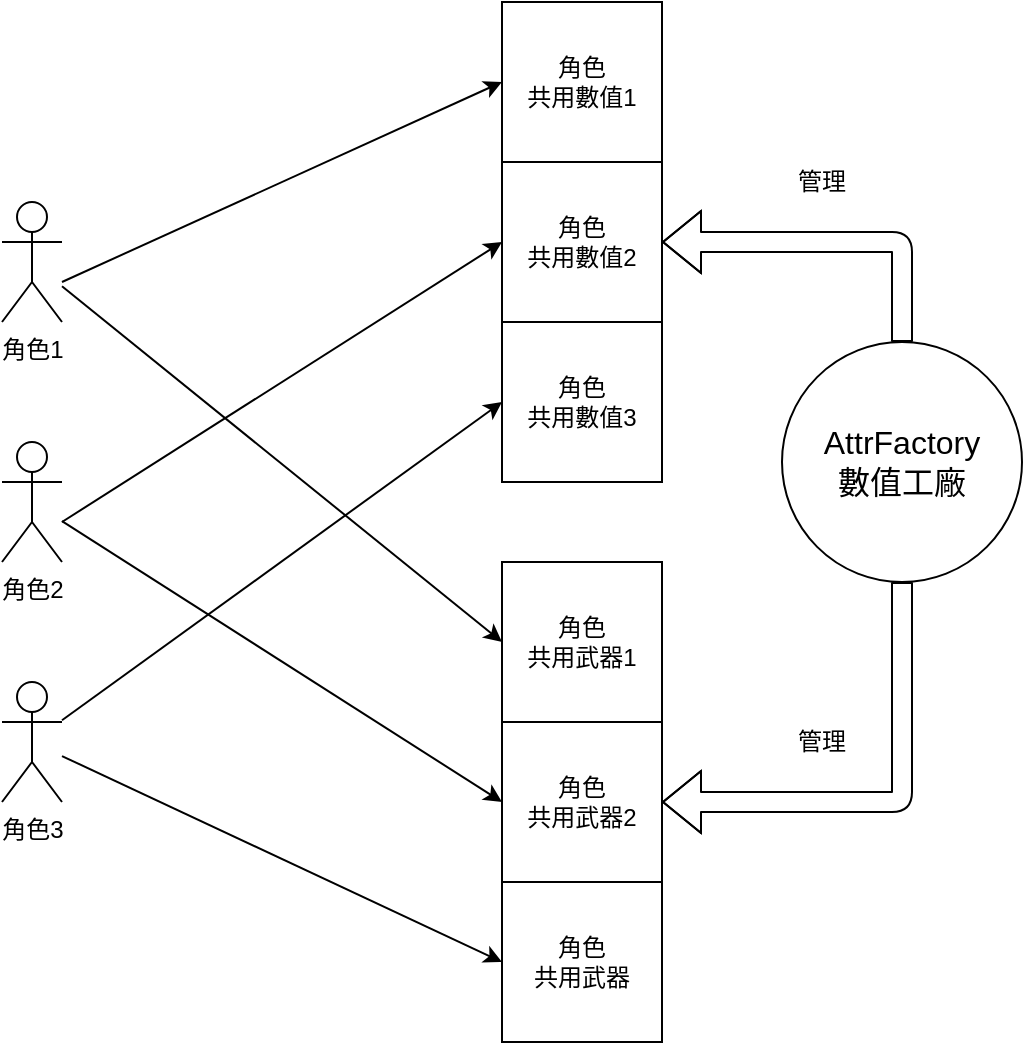 <mxfile version="12.6.5" type="device"><diagram id="39qDAw0J9L8MUMIp6Ssi" name="第1頁"><mxGraphModel dx="1038" dy="607" grid="1" gridSize="10" guides="1" tooltips="1" connect="1" arrows="1" fold="1" page="1" pageScale="1" pageWidth="827" pageHeight="1169" math="0" shadow="0"><root><mxCell id="0"/><mxCell id="1" parent="0"/><mxCell id="Al3FRZHKVVr38EiDJqoG-2" value="&lt;span style=&quot;font-size: medium ; white-space: normal&quot;&gt;AttrFactory&lt;br&gt;數值工廠&lt;br&gt;&lt;/span&gt;" style="ellipse;whiteSpace=wrap;html=1;" vertex="1" parent="1"><mxGeometry x="650" y="220" width="120" height="120" as="geometry"/></mxCell><mxCell id="Al3FRZHKVVr38EiDJqoG-3" value="角色&lt;br&gt;共用數值1" style="whiteSpace=wrap;html=1;aspect=fixed;" vertex="1" parent="1"><mxGeometry x="510" y="50" width="80" height="80" as="geometry"/></mxCell><mxCell id="Al3FRZHKVVr38EiDJqoG-5" value="角色&lt;br&gt;共用數值2" style="whiteSpace=wrap;html=1;aspect=fixed;" vertex="1" parent="1"><mxGeometry x="510" y="130" width="80" height="80" as="geometry"/></mxCell><mxCell id="Al3FRZHKVVr38EiDJqoG-6" value="角色&lt;br&gt;共用數值3" style="whiteSpace=wrap;html=1;aspect=fixed;" vertex="1" parent="1"><mxGeometry x="510" y="210" width="80" height="80" as="geometry"/></mxCell><mxCell id="Al3FRZHKVVr38EiDJqoG-8" value="角色&lt;br&gt;共用武器1" style="whiteSpace=wrap;html=1;aspect=fixed;" vertex="1" parent="1"><mxGeometry x="510" y="330" width="80" height="80" as="geometry"/></mxCell><mxCell id="Al3FRZHKVVr38EiDJqoG-9" value="角色&lt;br&gt;共用武器2" style="whiteSpace=wrap;html=1;aspect=fixed;" vertex="1" parent="1"><mxGeometry x="510" y="410" width="80" height="80" as="geometry"/></mxCell><mxCell id="Al3FRZHKVVr38EiDJqoG-10" value="角色&lt;br&gt;共用武器" style="whiteSpace=wrap;html=1;aspect=fixed;" vertex="1" parent="1"><mxGeometry x="510" y="490" width="80" height="80" as="geometry"/></mxCell><mxCell id="Al3FRZHKVVr38EiDJqoG-11" value="角色1" style="shape=umlActor;verticalLabelPosition=bottom;labelBackgroundColor=#ffffff;verticalAlign=top;html=1;outlineConnect=0;" vertex="1" parent="1"><mxGeometry x="260" y="150" width="30" height="60" as="geometry"/></mxCell><mxCell id="Al3FRZHKVVr38EiDJqoG-12" value="角色2" style="shape=umlActor;verticalLabelPosition=bottom;labelBackgroundColor=#ffffff;verticalAlign=top;html=1;outlineConnect=0;" vertex="1" parent="1"><mxGeometry x="260" y="270" width="30" height="60" as="geometry"/></mxCell><mxCell id="Al3FRZHKVVr38EiDJqoG-13" value="角色3" style="shape=umlActor;verticalLabelPosition=bottom;labelBackgroundColor=#ffffff;verticalAlign=top;html=1;outlineConnect=0;" vertex="1" parent="1"><mxGeometry x="260" y="390" width="30" height="60" as="geometry"/></mxCell><mxCell id="Al3FRZHKVVr38EiDJqoG-15" value="" style="endArrow=classic;html=1;entryX=0;entryY=0.5;entryDx=0;entryDy=0;" edge="1" parent="1" source="Al3FRZHKVVr38EiDJqoG-13" target="Al3FRZHKVVr38EiDJqoG-10"><mxGeometry width="50" height="50" relative="1" as="geometry"><mxPoint x="260" y="640" as="sourcePoint"/><mxPoint x="310" y="590" as="targetPoint"/></mxGeometry></mxCell><mxCell id="Al3FRZHKVVr38EiDJqoG-17" value="" style="endArrow=classic;html=1;entryX=0;entryY=0.5;entryDx=0;entryDy=0;" edge="1" parent="1" source="Al3FRZHKVVr38EiDJqoG-13" target="Al3FRZHKVVr38EiDJqoG-6"><mxGeometry width="50" height="50" relative="1" as="geometry"><mxPoint x="300" y="437.021" as="sourcePoint"/><mxPoint x="520" y="540" as="targetPoint"/></mxGeometry></mxCell><mxCell id="Al3FRZHKVVr38EiDJqoG-18" value="" style="endArrow=classic;html=1;entryX=0;entryY=0.5;entryDx=0;entryDy=0;" edge="1" parent="1" source="Al3FRZHKVVr38EiDJqoG-12" target="Al3FRZHKVVr38EiDJqoG-9"><mxGeometry width="50" height="50" relative="1" as="geometry"><mxPoint x="310" y="447.021" as="sourcePoint"/><mxPoint x="530" y="550" as="targetPoint"/></mxGeometry></mxCell><mxCell id="Al3FRZHKVVr38EiDJqoG-19" value="" style="endArrow=classic;html=1;entryX=0;entryY=0.5;entryDx=0;entryDy=0;" edge="1" parent="1" target="Al3FRZHKVVr38EiDJqoG-5"><mxGeometry width="50" height="50" relative="1" as="geometry"><mxPoint x="290" y="310" as="sourcePoint"/><mxPoint x="540" y="560" as="targetPoint"/></mxGeometry></mxCell><mxCell id="Al3FRZHKVVr38EiDJqoG-20" value="" style="endArrow=classic;html=1;entryX=0;entryY=0.5;entryDx=0;entryDy=0;" edge="1" parent="1" source="Al3FRZHKVVr38EiDJqoG-11" target="Al3FRZHKVVr38EiDJqoG-8"><mxGeometry width="50" height="50" relative="1" as="geometry"><mxPoint x="330" y="467.021" as="sourcePoint"/><mxPoint x="550" y="570" as="targetPoint"/></mxGeometry></mxCell><mxCell id="Al3FRZHKVVr38EiDJqoG-21" value="" style="endArrow=classic;html=1;entryX=0;entryY=0.5;entryDx=0;entryDy=0;" edge="1" parent="1" target="Al3FRZHKVVr38EiDJqoG-3"><mxGeometry width="50" height="50" relative="1" as="geometry"><mxPoint x="290" y="190" as="sourcePoint"/><mxPoint x="560" y="580" as="targetPoint"/></mxGeometry></mxCell><mxCell id="Al3FRZHKVVr38EiDJqoG-22" value="" style="shape=flexArrow;endArrow=classic;html=1;entryX=1;entryY=0.5;entryDx=0;entryDy=0;exitX=0.5;exitY=0;exitDx=0;exitDy=0;" edge="1" parent="1" source="Al3FRZHKVVr38EiDJqoG-2" target="Al3FRZHKVVr38EiDJqoG-5"><mxGeometry width="50" height="50" relative="1" as="geometry"><mxPoint x="680" y="200" as="sourcePoint"/><mxPoint x="730" y="150" as="targetPoint"/><Array as="points"><mxPoint x="710" y="170"/></Array></mxGeometry></mxCell><mxCell id="Al3FRZHKVVr38EiDJqoG-23" value="" style="shape=flexArrow;endArrow=classic;html=1;entryX=1;entryY=0.5;entryDx=0;entryDy=0;exitX=0.5;exitY=1;exitDx=0;exitDy=0;" edge="1" parent="1" source="Al3FRZHKVVr38EiDJqoG-2" target="Al3FRZHKVVr38EiDJqoG-9"><mxGeometry width="50" height="50" relative="1" as="geometry"><mxPoint x="720" y="230" as="sourcePoint"/><mxPoint x="600" y="180" as="targetPoint"/><Array as="points"><mxPoint x="710" y="450"/></Array></mxGeometry></mxCell><mxCell id="Al3FRZHKVVr38EiDJqoG-24" value="管理" style="text;html=1;strokeColor=none;fillColor=none;align=center;verticalAlign=middle;whiteSpace=wrap;rounded=0;" vertex="1" parent="1"><mxGeometry x="650" y="410" width="40" height="20" as="geometry"/></mxCell><mxCell id="Al3FRZHKVVr38EiDJqoG-25" value="管理" style="text;html=1;strokeColor=none;fillColor=none;align=center;verticalAlign=middle;whiteSpace=wrap;rounded=0;" vertex="1" parent="1"><mxGeometry x="650" y="130" width="40" height="20" as="geometry"/></mxCell></root></mxGraphModel></diagram></mxfile>